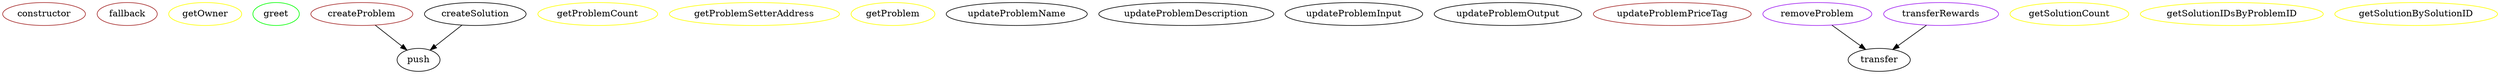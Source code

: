 strict digraph {
  constructor [color=brown]
  fallback [color=brown]
  getOwner [color=yellow]
  greet [color=green]
  createProblem [color=brown]
  push
  getProblemCount [color=yellow]
  getProblemSetterAddress [color=yellow]
  getProblem [color=yellow]
  updateProblemName
  updateProblemDescription
  updateProblemInput
  updateProblemOutput
  updateProblemPriceTag [color=brown]
  removeProblem [color=purple]
  transfer
  createSolution
  getSolutionCount [color=yellow]
  getSolutionIDsByProblemID [color=yellow]
  getSolutionBySolutionID [color=yellow]
  transferRewards [color=purple]
  createProblem -> push
  removeProblem -> transfer
  createSolution -> push
  transferRewards -> transfer
}

